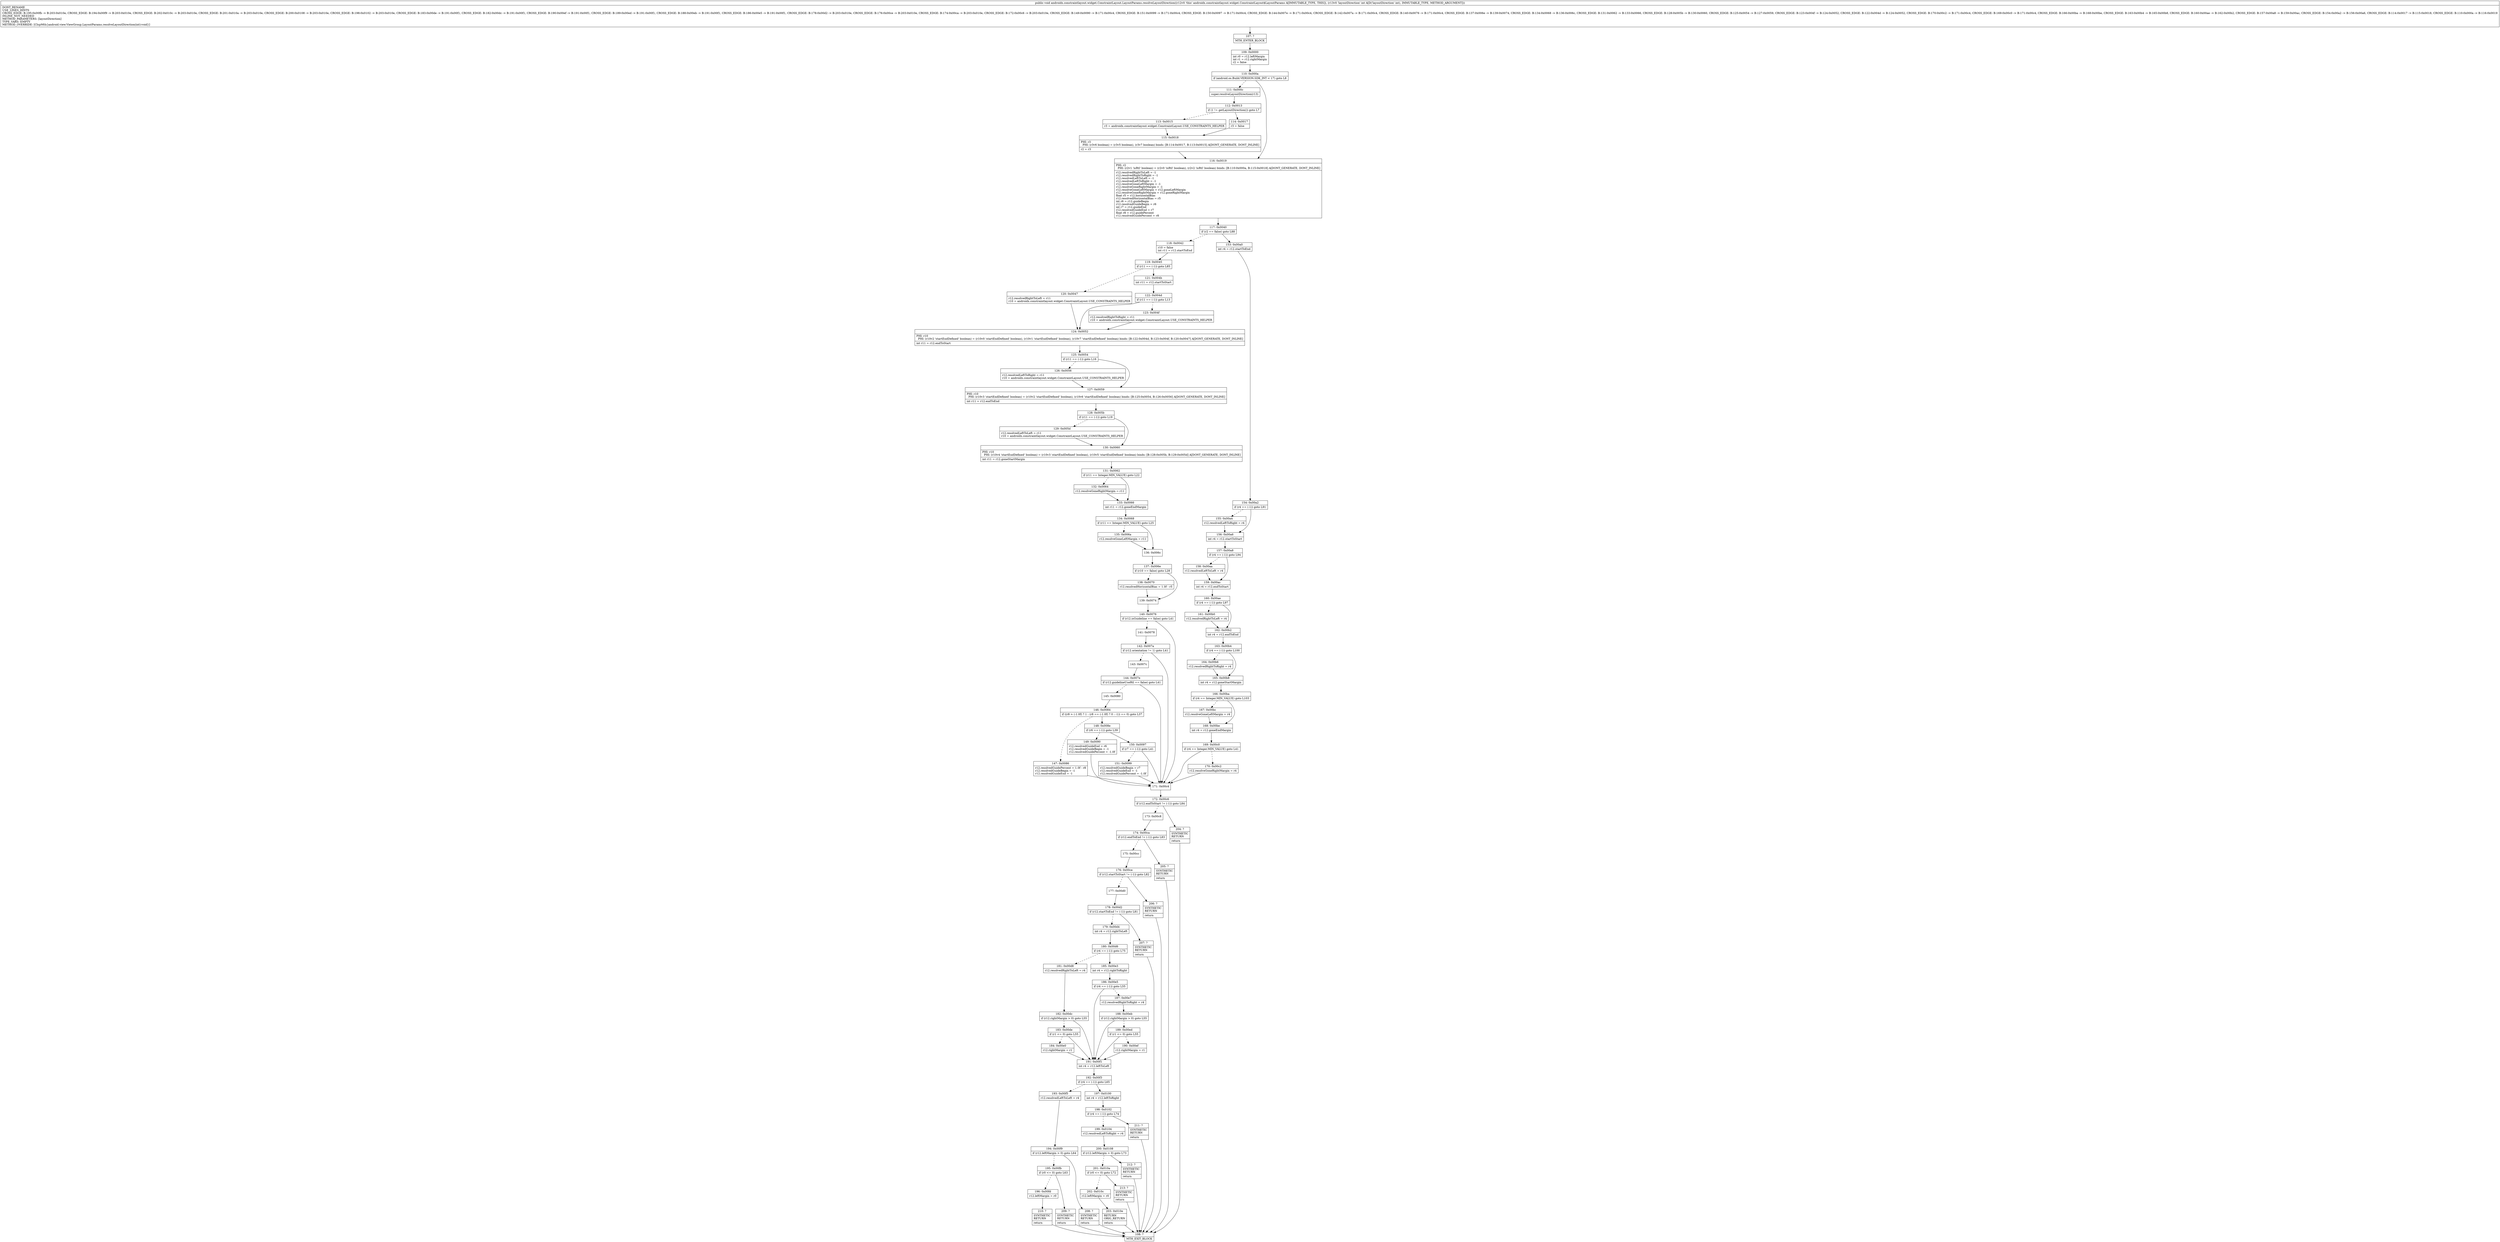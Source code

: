 digraph "CFG forandroidx.constraintlayout.widget.ConstraintLayout.LayoutParams.resolveLayoutDirection(I)V" {
Node_107 [shape=record,label="{107\:\ ?|MTH_ENTER_BLOCK\l}"];
Node_109 [shape=record,label="{109\:\ 0x0000|int r0 = r12.leftMargin\lint r1 = r12.rightMargin\lr2 = false\l}"];
Node_110 [shape=record,label="{110\:\ 0x000a|if (android.os.Build.VERSION.SDK_INT \< 17) goto L8\l}"];
Node_111 [shape=record,label="{111\:\ 0x000c|super.resolveLayoutDirection(r13)\l}"];
Node_112 [shape=record,label="{112\:\ 0x0013|if (1 != getLayoutDirection()) goto L7\l}"];
Node_113 [shape=record,label="{113\:\ 0x0015|r3 = androidx.constraintlayout.widget.ConstraintLayout.USE_CONSTRAINTS_HELPER\l}"];
Node_115 [shape=record,label="{115\:\ 0x0018|PHI: r3 \l  PHI: (r3v6 boolean) = (r3v5 boolean), (r3v7 boolean) binds: [B:114:0x0017, B:113:0x0015] A[DONT_GENERATE, DONT_INLINE]\l|r2 = r3\l}"];
Node_114 [shape=record,label="{114\:\ 0x0017|r3 = false\l}"];
Node_116 [shape=record,label="{116\:\ 0x0019|PHI: r2 \l  PHI: (r2v1 'isRtl' boolean) = (r2v0 'isRtl' boolean), (r2v2 'isRtl' boolean) binds: [B:110:0x000a, B:115:0x0018] A[DONT_GENERATE, DONT_INLINE]\l|r12.resolvedRightToLeft = \-1\lr12.resolvedRightToRight = \-1\lr12.resolvedLeftToLeft = \-1\lr12.resolvedLeftToRight = \-1\lr12.resolveGoneLeftMargin = \-1\lr12.resolveGoneRightMargin = \-1\lr12.resolveGoneLeftMargin = r12.goneLeftMargin\lr12.resolveGoneRightMargin = r12.goneRightMargin\lfloat r5 = r12.horizontalBias\lr12.resolvedHorizontalBias = r5\lint r6 = r12.guideBegin\lr12.resolvedGuideBegin = r6\lint r7 = r12.guideEnd\lr12.resolvedGuideEnd = r7\lfloat r8 = r12.guidePercent\lr12.resolvedGuidePercent = r8\l}"];
Node_117 [shape=record,label="{117\:\ 0x0040|if (r2 == false) goto L88\l}"];
Node_118 [shape=record,label="{118\:\ 0x0042|r10 = false\lint r11 = r12.startToEnd\l}"];
Node_119 [shape=record,label="{119\:\ 0x0045|if (r11 == (\-1)) goto L85\l}"];
Node_120 [shape=record,label="{120\:\ 0x0047|r12.resolvedRightToLeft = r11\lr10 = androidx.constraintlayout.widget.ConstraintLayout.USE_CONSTRAINTS_HELPER\l}"];
Node_124 [shape=record,label="{124\:\ 0x0052|PHI: r10 \l  PHI: (r10v2 'startEndDefined' boolean) = (r10v0 'startEndDefined' boolean), (r10v1 'startEndDefined' boolean), (r10v7 'startEndDefined' boolean) binds: [B:122:0x004d, B:123:0x004f, B:120:0x0047] A[DONT_GENERATE, DONT_INLINE]\l|int r11 = r12.endToStart\l}"];
Node_125 [shape=record,label="{125\:\ 0x0054|if (r11 == (\-1)) goto L16\l}"];
Node_126 [shape=record,label="{126\:\ 0x0056|r12.resolvedLeftToRight = r11\lr10 = androidx.constraintlayout.widget.ConstraintLayout.USE_CONSTRAINTS_HELPER\l}"];
Node_127 [shape=record,label="{127\:\ 0x0059|PHI: r10 \l  PHI: (r10v3 'startEndDefined' boolean) = (r10v2 'startEndDefined' boolean), (r10v6 'startEndDefined' boolean) binds: [B:125:0x0054, B:126:0x0056] A[DONT_GENERATE, DONT_INLINE]\l|int r11 = r12.endToEnd\l}"];
Node_128 [shape=record,label="{128\:\ 0x005b|if (r11 == (\-1)) goto L19\l}"];
Node_129 [shape=record,label="{129\:\ 0x005d|r12.resolvedLeftToLeft = r11\lr10 = androidx.constraintlayout.widget.ConstraintLayout.USE_CONSTRAINTS_HELPER\l}"];
Node_130 [shape=record,label="{130\:\ 0x0060|PHI: r10 \l  PHI: (r10v4 'startEndDefined' boolean) = (r10v3 'startEndDefined' boolean), (r10v5 'startEndDefined' boolean) binds: [B:128:0x005b, B:129:0x005d] A[DONT_GENERATE, DONT_INLINE]\l|int r11 = r12.goneStartMargin\l}"];
Node_131 [shape=record,label="{131\:\ 0x0062|if (r11 == Integer.MIN_VALUE) goto L22\l}"];
Node_132 [shape=record,label="{132\:\ 0x0064|r12.resolveGoneRightMargin = r11\l}"];
Node_133 [shape=record,label="{133\:\ 0x0066|int r11 = r12.goneEndMargin\l}"];
Node_134 [shape=record,label="{134\:\ 0x0068|if (r11 == Integer.MIN_VALUE) goto L25\l}"];
Node_135 [shape=record,label="{135\:\ 0x006a|r12.resolveGoneLeftMargin = r11\l}"];
Node_136 [shape=record,label="{136\:\ 0x006c}"];
Node_137 [shape=record,label="{137\:\ 0x006e|if (r10 == false) goto L28\l}"];
Node_138 [shape=record,label="{138\:\ 0x0070|r12.resolvedHorizontalBias = 1.0f \- r5\l}"];
Node_139 [shape=record,label="{139\:\ 0x0074}"];
Node_140 [shape=record,label="{140\:\ 0x0076|if (r12.isGuideline == false) goto L41\l}"];
Node_141 [shape=record,label="{141\:\ 0x0078}"];
Node_142 [shape=record,label="{142\:\ 0x007a|if (r12.orientation != 1) goto L41\l}"];
Node_143 [shape=record,label="{143\:\ 0x007c}"];
Node_144 [shape=record,label="{144\:\ 0x007e|if (r12.guidelineUseRtl == false) goto L41\l}"];
Node_145 [shape=record,label="{145\:\ 0x0080}"];
Node_146 [shape=record,label="{146\:\ 0x0084|if ((r8 \> (\-1.0f) ? 1 : (r8 == (\-1.0f) ? 0 : \-1)) == 0) goto L37\l}"];
Node_147 [shape=record,label="{147\:\ 0x0086|r12.resolvedGuidePercent = 1.0f \- r8\lr12.resolvedGuideBegin = \-1\lr12.resolvedGuideEnd = \-1\l}"];
Node_148 [shape=record,label="{148\:\ 0x008e|if (r6 == (\-1)) goto L39\l}"];
Node_149 [shape=record,label="{149\:\ 0x0090|r12.resolvedGuideEnd = r6\lr12.resolvedGuideBegin = \-1\lr12.resolvedGuidePercent = \-1.0f\l}"];
Node_150 [shape=record,label="{150\:\ 0x0097|if (r7 == (\-1)) goto L41\l}"];
Node_151 [shape=record,label="{151\:\ 0x0099|r12.resolvedGuideBegin = r7\lr12.resolvedGuideEnd = \-1\lr12.resolvedGuidePercent = \-1.0f\l}"];
Node_171 [shape=record,label="{171\:\ 0x00c4}"];
Node_172 [shape=record,label="{172\:\ 0x00c6|if (r12.endToStart != (\-1)) goto L84\l}"];
Node_173 [shape=record,label="{173\:\ 0x00c8}"];
Node_174 [shape=record,label="{174\:\ 0x00ca|if (r12.endToEnd != (\-1)) goto L83\l}"];
Node_175 [shape=record,label="{175\:\ 0x00cc}"];
Node_176 [shape=record,label="{176\:\ 0x00ce|if (r12.startToStart != (\-1)) goto L82\l}"];
Node_177 [shape=record,label="{177\:\ 0x00d0}"];
Node_178 [shape=record,label="{178\:\ 0x00d2|if (r12.startToEnd != (\-1)) goto L81\l}"];
Node_179 [shape=record,label="{179\:\ 0x00d4|int r4 = r12.rightToLeft\l}"];
Node_180 [shape=record,label="{180\:\ 0x00d6|if (r4 == (\-1)) goto L75\l}"];
Node_181 [shape=record,label="{181\:\ 0x00d8|r12.resolvedRightToLeft = r4\l}"];
Node_182 [shape=record,label="{182\:\ 0x00dc|if (r12.rightMargin \> 0) goto L55\l}"];
Node_183 [shape=record,label="{183\:\ 0x00de|if (r1 \<= 0) goto L55\l}"];
Node_184 [shape=record,label="{184\:\ 0x00e0|r12.rightMargin = r1\l}"];
Node_191 [shape=record,label="{191\:\ 0x00f1|int r4 = r12.leftToLeft\l}"];
Node_192 [shape=record,label="{192\:\ 0x00f3|if (r4 == (\-1)) goto L65\l}"];
Node_193 [shape=record,label="{193\:\ 0x00f5|r12.resolvedLeftToLeft = r4\l}"];
Node_194 [shape=record,label="{194\:\ 0x00f9|if (r12.leftMargin \> 0) goto L64\l}"];
Node_195 [shape=record,label="{195\:\ 0x00fb|if (r0 \<= 0) goto L63\l}"];
Node_196 [shape=record,label="{196\:\ 0x00fd|r12.leftMargin = r0\l}"];
Node_210 [shape=record,label="{210\:\ ?|SYNTHETIC\lRETURN\l|return\l}"];
Node_108 [shape=record,label="{108\:\ ?|MTH_EXIT_BLOCK\l}"];
Node_209 [shape=record,label="{209\:\ ?|SYNTHETIC\lRETURN\l|return\l}"];
Node_208 [shape=record,label="{208\:\ ?|SYNTHETIC\lRETURN\l|return\l}"];
Node_197 [shape=record,label="{197\:\ 0x0100|int r4 = r12.leftToRight\l}"];
Node_198 [shape=record,label="{198\:\ 0x0102|if (r4 == (\-1)) goto L74\l}"];
Node_199 [shape=record,label="{199\:\ 0x0104|r12.resolvedLeftToRight = r4\l}"];
Node_200 [shape=record,label="{200\:\ 0x0108|if (r12.leftMargin \> 0) goto L73\l}"];
Node_201 [shape=record,label="{201\:\ 0x010a|if (r0 \<= 0) goto L72\l}"];
Node_202 [shape=record,label="{202\:\ 0x010c|r12.leftMargin = r0\l}"];
Node_203 [shape=record,label="{203\:\ 0x010e|RETURN\lORIG_RETURN\l|return\l}"];
Node_213 [shape=record,label="{213\:\ ?|SYNTHETIC\lRETURN\l|return\l}"];
Node_212 [shape=record,label="{212\:\ ?|SYNTHETIC\lRETURN\l|return\l}"];
Node_211 [shape=record,label="{211\:\ ?|SYNTHETIC\lRETURN\l|return\l}"];
Node_185 [shape=record,label="{185\:\ 0x00e3|int r4 = r12.rightToRight\l}"];
Node_186 [shape=record,label="{186\:\ 0x00e5|if (r4 == (\-1)) goto L55\l}"];
Node_187 [shape=record,label="{187\:\ 0x00e7|r12.resolvedRightToRight = r4\l}"];
Node_188 [shape=record,label="{188\:\ 0x00eb|if (r12.rightMargin \> 0) goto L55\l}"];
Node_189 [shape=record,label="{189\:\ 0x00ed|if (r1 \<= 0) goto L55\l}"];
Node_190 [shape=record,label="{190\:\ 0x00ef|r12.rightMargin = r1\l}"];
Node_207 [shape=record,label="{207\:\ ?|SYNTHETIC\lRETURN\l|return\l}"];
Node_206 [shape=record,label="{206\:\ ?|SYNTHETIC\lRETURN\l|return\l}"];
Node_205 [shape=record,label="{205\:\ ?|SYNTHETIC\lRETURN\l|return\l}"];
Node_204 [shape=record,label="{204\:\ ?|SYNTHETIC\lRETURN\l|return\l}"];
Node_121 [shape=record,label="{121\:\ 0x004b|int r11 = r12.startToStart\l}"];
Node_122 [shape=record,label="{122\:\ 0x004d|if (r11 == (\-1)) goto L13\l}"];
Node_123 [shape=record,label="{123\:\ 0x004f|r12.resolvedRightToRight = r11\lr10 = androidx.constraintlayout.widget.ConstraintLayout.USE_CONSTRAINTS_HELPER\l}"];
Node_153 [shape=record,label="{153\:\ 0x00a0|int r4 = r12.startToEnd\l}"];
Node_154 [shape=record,label="{154\:\ 0x00a2|if (r4 == (\-1)) goto L91\l}"];
Node_155 [shape=record,label="{155\:\ 0x00a4|r12.resolvedLeftToRight = r4\l}"];
Node_156 [shape=record,label="{156\:\ 0x00a6|int r4 = r12.startToStart\l}"];
Node_157 [shape=record,label="{157\:\ 0x00a8|if (r4 == (\-1)) goto L94\l}"];
Node_158 [shape=record,label="{158\:\ 0x00aa|r12.resolvedLeftToLeft = r4\l}"];
Node_159 [shape=record,label="{159\:\ 0x00ac|int r4 = r12.endToStart\l}"];
Node_160 [shape=record,label="{160\:\ 0x00ae|if (r4 == (\-1)) goto L97\l}"];
Node_161 [shape=record,label="{161\:\ 0x00b0|r12.resolvedRightToLeft = r4\l}"];
Node_162 [shape=record,label="{162\:\ 0x00b2|int r4 = r12.endToEnd\l}"];
Node_163 [shape=record,label="{163\:\ 0x00b4|if (r4 == (\-1)) goto L100\l}"];
Node_164 [shape=record,label="{164\:\ 0x00b6|r12.resolvedRightToRight = r4\l}"];
Node_165 [shape=record,label="{165\:\ 0x00b8|int r4 = r12.goneStartMargin\l}"];
Node_166 [shape=record,label="{166\:\ 0x00ba|if (r4 == Integer.MIN_VALUE) goto L103\l}"];
Node_167 [shape=record,label="{167\:\ 0x00bc|r12.resolveGoneLeftMargin = r4\l}"];
Node_168 [shape=record,label="{168\:\ 0x00be|int r4 = r12.goneEndMargin\l}"];
Node_169 [shape=record,label="{169\:\ 0x00c0|if (r4 == Integer.MIN_VALUE) goto L41\l}"];
Node_170 [shape=record,label="{170\:\ 0x00c2|r12.resolveGoneRightMargin = r4\l}"];
MethodNode[shape=record,label="{public void androidx.constraintlayout.widget.ConstraintLayout.LayoutParams.resolveLayoutDirection((r12v0 'this' androidx.constraintlayout.widget.ConstraintLayout$LayoutParams A[IMMUTABLE_TYPE, THIS]), (r13v0 'layoutDirection' int A[D('layoutDirection' int), IMMUTABLE_TYPE, METHOD_ARGUMENT]))  | DONT_RENAME\lUSE_LINES_HINTS\lCROSS_EDGE: B:195:0x00fb \-\> B:203:0x010e, CROSS_EDGE: B:194:0x00f9 \-\> B:203:0x010e, CROSS_EDGE: B:202:0x010c \-\> B:203:0x010e, CROSS_EDGE: B:201:0x010a \-\> B:203:0x010e, CROSS_EDGE: B:200:0x0108 \-\> B:203:0x010e, CROSS_EDGE: B:198:0x0102 \-\> B:203:0x010e, CROSS_EDGE: B:183:0x00de \-\> B:191:0x00f1, CROSS_EDGE: B:182:0x00dc \-\> B:191:0x00f1, CROSS_EDGE: B:190:0x00ef \-\> B:191:0x00f1, CROSS_EDGE: B:189:0x00ed \-\> B:191:0x00f1, CROSS_EDGE: B:188:0x00eb \-\> B:191:0x00f1, CROSS_EDGE: B:186:0x00e5 \-\> B:191:0x00f1, CROSS_EDGE: B:178:0x00d2 \-\> B:203:0x010e, CROSS_EDGE: B:176:0x00ce \-\> B:203:0x010e, CROSS_EDGE: B:174:0x00ca \-\> B:203:0x010e, CROSS_EDGE: B:172:0x00c6 \-\> B:203:0x010e, CROSS_EDGE: B:149:0x0090 \-\> B:171:0x00c4, CROSS_EDGE: B:151:0x0099 \-\> B:171:0x00c4, CROSS_EDGE: B:150:0x0097 \-\> B:171:0x00c4, CROSS_EDGE: B:144:0x007e \-\> B:171:0x00c4, CROSS_EDGE: B:142:0x007a \-\> B:171:0x00c4, CROSS_EDGE: B:140:0x0076 \-\> B:171:0x00c4, CROSS_EDGE: B:137:0x006e \-\> B:139:0x0074, CROSS_EDGE: B:134:0x0068 \-\> B:136:0x006c, CROSS_EDGE: B:131:0x0062 \-\> B:133:0x0066, CROSS_EDGE: B:128:0x005b \-\> B:130:0x0060, CROSS_EDGE: B:125:0x0054 \-\> B:127:0x0059, CROSS_EDGE: B:123:0x004f \-\> B:124:0x0052, CROSS_EDGE: B:122:0x004d \-\> B:124:0x0052, CROSS_EDGE: B:170:0x00c2 \-\> B:171:0x00c4, CROSS_EDGE: B:169:0x00c0 \-\> B:171:0x00c4, CROSS_EDGE: B:166:0x00ba \-\> B:168:0x00be, CROSS_EDGE: B:163:0x00b4 \-\> B:165:0x00b8, CROSS_EDGE: B:160:0x00ae \-\> B:162:0x00b2, CROSS_EDGE: B:157:0x00a8 \-\> B:159:0x00ac, CROSS_EDGE: B:154:0x00a2 \-\> B:156:0x00a6, CROSS_EDGE: B:114:0x0017 \-\> B:115:0x0018, CROSS_EDGE: B:110:0x000a \-\> B:116:0x0019\lINLINE_NOT_NEEDED\lMETHOD_PARAMETERS: [layoutDirection]\lTYPE_VARS: EMPTY\lMETHOD_OVERRIDE: [ClspMth\{android.view.ViewGroup.LayoutParams.resolveLayoutDirection(int):void\}]\l}"];
MethodNode -> Node_107;Node_107 -> Node_109;
Node_109 -> Node_110;
Node_110 -> Node_111[style=dashed];
Node_110 -> Node_116;
Node_111 -> Node_112;
Node_112 -> Node_113[style=dashed];
Node_112 -> Node_114;
Node_113 -> Node_115;
Node_115 -> Node_116;
Node_114 -> Node_115;
Node_116 -> Node_117;
Node_117 -> Node_118[style=dashed];
Node_117 -> Node_153;
Node_118 -> Node_119;
Node_119 -> Node_120[style=dashed];
Node_119 -> Node_121;
Node_120 -> Node_124;
Node_124 -> Node_125;
Node_125 -> Node_126[style=dashed];
Node_125 -> Node_127;
Node_126 -> Node_127;
Node_127 -> Node_128;
Node_128 -> Node_129[style=dashed];
Node_128 -> Node_130;
Node_129 -> Node_130;
Node_130 -> Node_131;
Node_131 -> Node_132[style=dashed];
Node_131 -> Node_133;
Node_132 -> Node_133;
Node_133 -> Node_134;
Node_134 -> Node_135[style=dashed];
Node_134 -> Node_136;
Node_135 -> Node_136;
Node_136 -> Node_137;
Node_137 -> Node_138[style=dashed];
Node_137 -> Node_139;
Node_138 -> Node_139;
Node_139 -> Node_140;
Node_140 -> Node_141[style=dashed];
Node_140 -> Node_171;
Node_141 -> Node_142;
Node_142 -> Node_143[style=dashed];
Node_142 -> Node_171;
Node_143 -> Node_144;
Node_144 -> Node_145[style=dashed];
Node_144 -> Node_171;
Node_145 -> Node_146;
Node_146 -> Node_147[style=dashed];
Node_146 -> Node_148;
Node_147 -> Node_171;
Node_148 -> Node_149[style=dashed];
Node_148 -> Node_150;
Node_149 -> Node_171;
Node_150 -> Node_151[style=dashed];
Node_150 -> Node_171;
Node_151 -> Node_171;
Node_171 -> Node_172;
Node_172 -> Node_173[style=dashed];
Node_172 -> Node_204;
Node_173 -> Node_174;
Node_174 -> Node_175[style=dashed];
Node_174 -> Node_205;
Node_175 -> Node_176;
Node_176 -> Node_177[style=dashed];
Node_176 -> Node_206;
Node_177 -> Node_178;
Node_178 -> Node_179[style=dashed];
Node_178 -> Node_207;
Node_179 -> Node_180;
Node_180 -> Node_181[style=dashed];
Node_180 -> Node_185;
Node_181 -> Node_182;
Node_182 -> Node_183[style=dashed];
Node_182 -> Node_191;
Node_183 -> Node_184[style=dashed];
Node_183 -> Node_191;
Node_184 -> Node_191;
Node_191 -> Node_192;
Node_192 -> Node_193[style=dashed];
Node_192 -> Node_197;
Node_193 -> Node_194;
Node_194 -> Node_195[style=dashed];
Node_194 -> Node_208;
Node_195 -> Node_196[style=dashed];
Node_195 -> Node_209;
Node_196 -> Node_210;
Node_210 -> Node_108;
Node_209 -> Node_108;
Node_208 -> Node_108;
Node_197 -> Node_198;
Node_198 -> Node_199[style=dashed];
Node_198 -> Node_211;
Node_199 -> Node_200;
Node_200 -> Node_201[style=dashed];
Node_200 -> Node_212;
Node_201 -> Node_202[style=dashed];
Node_201 -> Node_213;
Node_202 -> Node_203;
Node_203 -> Node_108;
Node_213 -> Node_108;
Node_212 -> Node_108;
Node_211 -> Node_108;
Node_185 -> Node_186;
Node_186 -> Node_187[style=dashed];
Node_186 -> Node_191;
Node_187 -> Node_188;
Node_188 -> Node_189[style=dashed];
Node_188 -> Node_191;
Node_189 -> Node_190[style=dashed];
Node_189 -> Node_191;
Node_190 -> Node_191;
Node_207 -> Node_108;
Node_206 -> Node_108;
Node_205 -> Node_108;
Node_204 -> Node_108;
Node_121 -> Node_122;
Node_122 -> Node_123[style=dashed];
Node_122 -> Node_124;
Node_123 -> Node_124;
Node_153 -> Node_154;
Node_154 -> Node_155[style=dashed];
Node_154 -> Node_156;
Node_155 -> Node_156;
Node_156 -> Node_157;
Node_157 -> Node_158[style=dashed];
Node_157 -> Node_159;
Node_158 -> Node_159;
Node_159 -> Node_160;
Node_160 -> Node_161[style=dashed];
Node_160 -> Node_162;
Node_161 -> Node_162;
Node_162 -> Node_163;
Node_163 -> Node_164[style=dashed];
Node_163 -> Node_165;
Node_164 -> Node_165;
Node_165 -> Node_166;
Node_166 -> Node_167[style=dashed];
Node_166 -> Node_168;
Node_167 -> Node_168;
Node_168 -> Node_169;
Node_169 -> Node_170[style=dashed];
Node_169 -> Node_171;
Node_170 -> Node_171;
}

